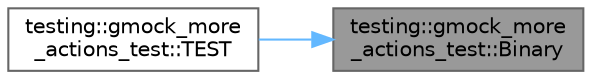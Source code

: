 digraph "testing::gmock_more_actions_test::Binary"
{
 // LATEX_PDF_SIZE
  bgcolor="transparent";
  edge [fontname=Helvetica,fontsize=10,labelfontname=Helvetica,labelfontsize=10];
  node [fontname=Helvetica,fontsize=10,shape=box,height=0.2,width=0.4];
  rankdir="RL";
  Node1 [id="Node000001",label="testing::gmock_more\l_actions_test::Binary",height=0.2,width=0.4,color="gray40", fillcolor="grey60", style="filled", fontcolor="black",tooltip=" "];
  Node1 -> Node2 [id="edge1_Node000001_Node000002",dir="back",color="steelblue1",style="solid",tooltip=" "];
  Node2 [id="Node000002",label="testing::gmock_more\l_actions_test::TEST",height=0.2,width=0.4,color="grey40", fillcolor="white", style="filled",URL="$namespacetesting_1_1gmock__more__actions__test.html#a906bd5cc7aa38e2cc861a9732481fce7",tooltip=" "];
}
